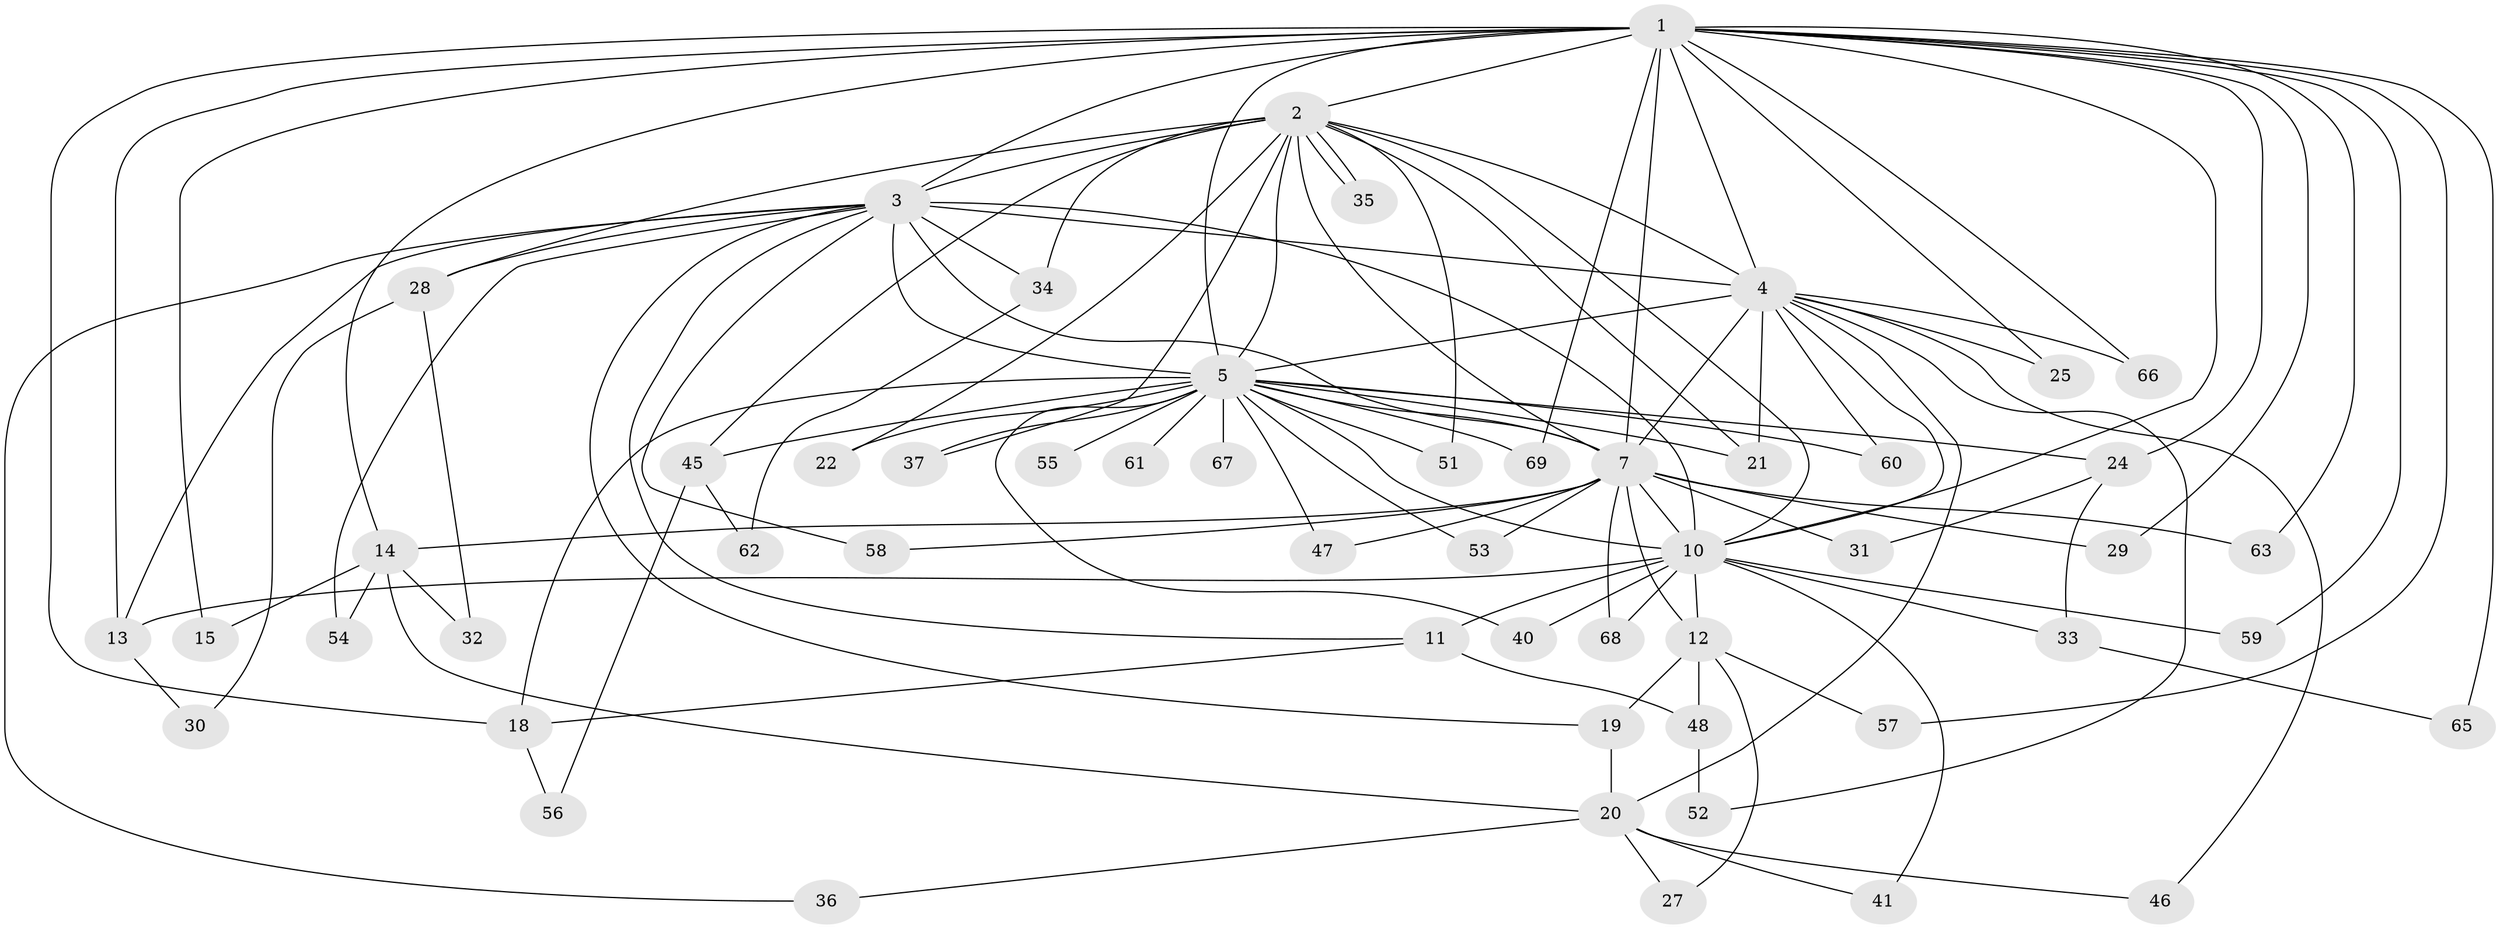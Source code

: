 // original degree distribution, {17: 0.028985507246376812, 20: 0.028985507246376812, 18: 0.014492753623188406, 15: 0.028985507246376812, 13: 0.014492753623188406, 11: 0.014492753623188406, 25: 0.014492753623188406, 4: 0.11594202898550725, 6: 0.014492753623188406, 5: 0.043478260869565216, 2: 0.5652173913043478, 3: 0.11594202898550725}
// Generated by graph-tools (version 1.1) at 2025/41/03/06/25 10:41:32]
// undirected, 54 vertices, 116 edges
graph export_dot {
graph [start="1"]
  node [color=gray90,style=filled];
  1 [super="+6"];
  2 [super="+38"];
  3 [super="+44"];
  4 [super="+39"];
  5 [super="+8"];
  7 [super="+9"];
  10 [super="+17"];
  11 [super="+23"];
  12;
  13 [super="+50"];
  14 [super="+16"];
  15;
  18 [super="+42"];
  19;
  20 [super="+26"];
  21 [super="+43"];
  22;
  24;
  25;
  27;
  28 [super="+49"];
  29;
  30;
  31;
  32;
  33;
  34;
  35;
  36;
  37;
  40;
  41;
  45;
  46;
  47;
  48;
  51 [super="+64"];
  52;
  53;
  54;
  55;
  56;
  57;
  58;
  59;
  60;
  61;
  62;
  63;
  65;
  66;
  67;
  68;
  69;
  1 -- 2 [weight=2];
  1 -- 3 [weight=2];
  1 -- 4 [weight=2];
  1 -- 5 [weight=4];
  1 -- 7 [weight=4];
  1 -- 10 [weight=2];
  1 -- 14 [weight=2];
  1 -- 18;
  1 -- 24;
  1 -- 25;
  1 -- 59;
  1 -- 63;
  1 -- 65;
  1 -- 69;
  1 -- 66;
  1 -- 13;
  1 -- 15;
  1 -- 57;
  1 -- 29;
  2 -- 3;
  2 -- 4;
  2 -- 5 [weight=2];
  2 -- 7 [weight=2];
  2 -- 10;
  2 -- 21;
  2 -- 22;
  2 -- 28 [weight=2];
  2 -- 34;
  2 -- 35;
  2 -- 35;
  2 -- 37;
  2 -- 45;
  2 -- 51;
  3 -- 4;
  3 -- 5 [weight=2];
  3 -- 7 [weight=3];
  3 -- 10;
  3 -- 11;
  3 -- 19;
  3 -- 28;
  3 -- 34;
  3 -- 36;
  3 -- 54;
  3 -- 58;
  3 -- 13;
  4 -- 5 [weight=2];
  4 -- 7 [weight=2];
  4 -- 10 [weight=2];
  4 -- 20;
  4 -- 21;
  4 -- 25;
  4 -- 46;
  4 -- 66;
  4 -- 52;
  4 -- 60;
  5 -- 7 [weight=4];
  5 -- 10 [weight=3];
  5 -- 51 [weight=2];
  5 -- 61 [weight=2];
  5 -- 67;
  5 -- 69;
  5 -- 22;
  5 -- 24;
  5 -- 37;
  5 -- 40;
  5 -- 45;
  5 -- 47;
  5 -- 53;
  5 -- 55;
  5 -- 60;
  5 -- 18;
  5 -- 21;
  7 -- 10 [weight=2];
  7 -- 29;
  7 -- 68;
  7 -- 12;
  7 -- 14;
  7 -- 47;
  7 -- 53;
  7 -- 58;
  7 -- 31;
  7 -- 63;
  10 -- 11 [weight=2];
  10 -- 12;
  10 -- 13;
  10 -- 33;
  10 -- 40;
  10 -- 41;
  10 -- 59;
  10 -- 68;
  11 -- 18;
  11 -- 48;
  12 -- 19;
  12 -- 27;
  12 -- 48;
  12 -- 57;
  13 -- 30;
  14 -- 15;
  14 -- 54;
  14 -- 32;
  14 -- 20;
  18 -- 56;
  19 -- 20;
  20 -- 36;
  20 -- 41;
  20 -- 27;
  20 -- 46;
  24 -- 31;
  24 -- 33;
  28 -- 30;
  28 -- 32;
  33 -- 65;
  34 -- 62;
  45 -- 56;
  45 -- 62;
  48 -- 52;
}
